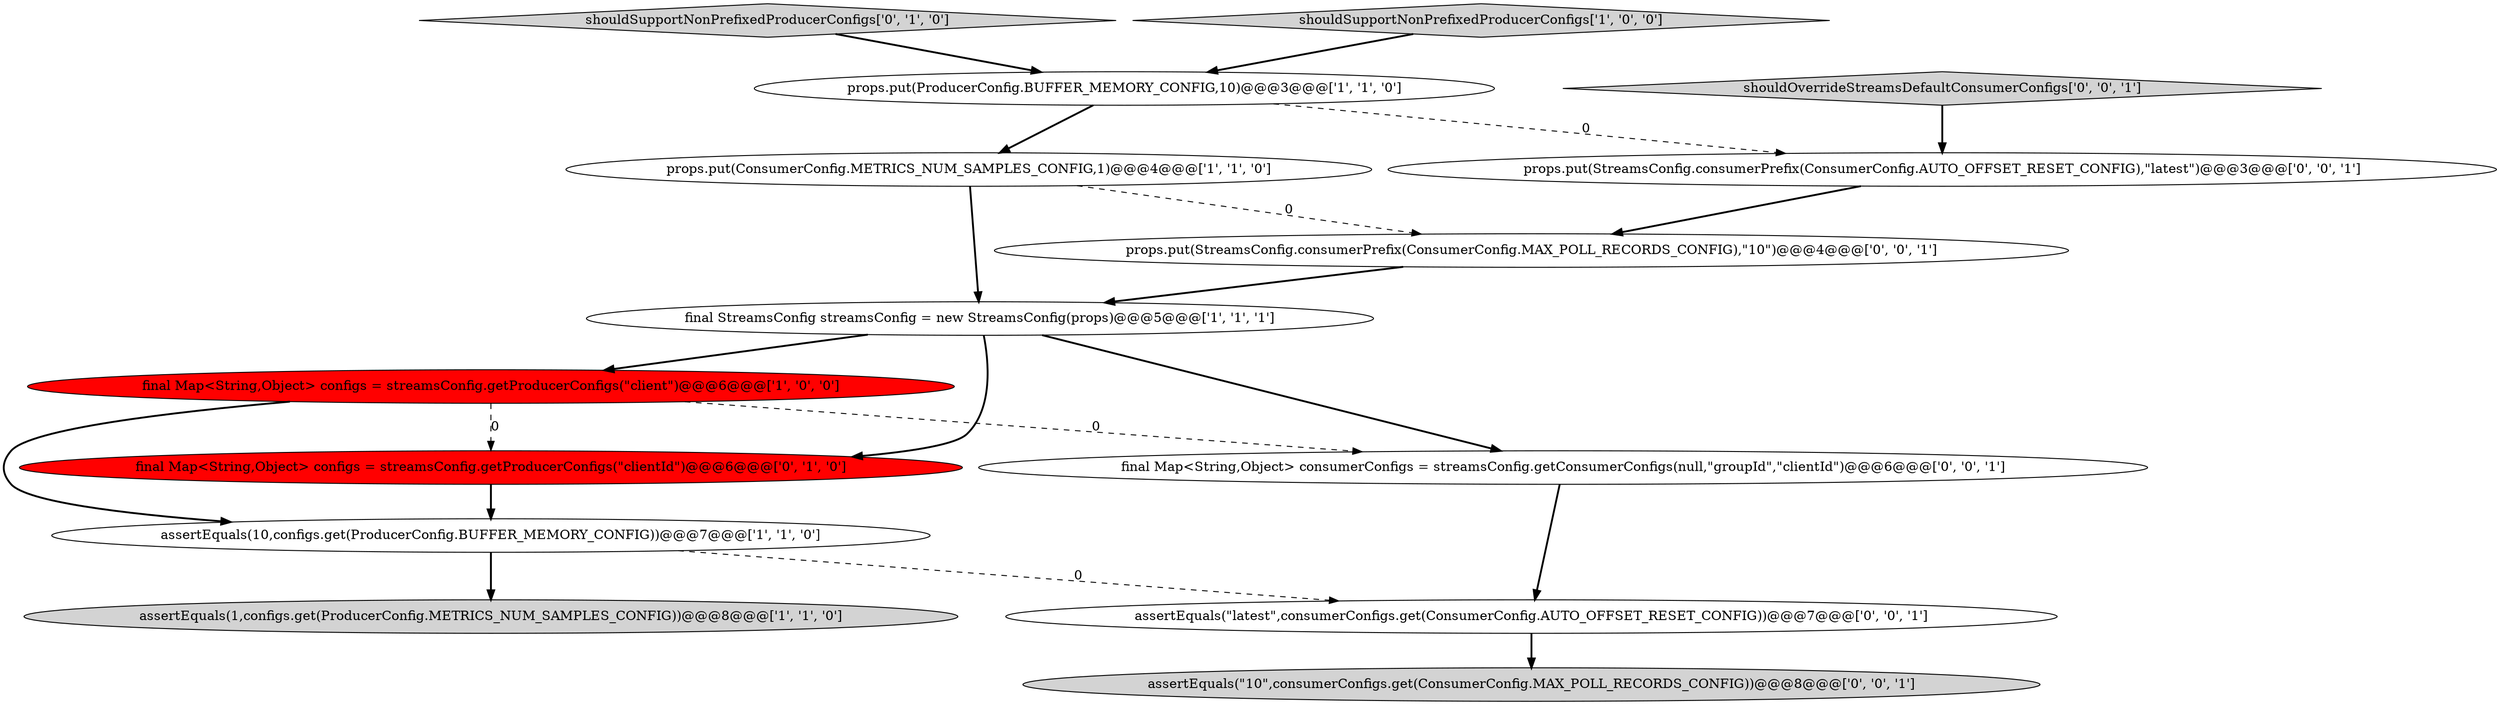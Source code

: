 digraph {
2 [style = filled, label = "props.put(ProducerConfig.BUFFER_MEMORY_CONFIG,10)@@@3@@@['1', '1', '0']", fillcolor = white, shape = ellipse image = "AAA0AAABBB1BBB"];
6 [style = filled, label = "assertEquals(1,configs.get(ProducerConfig.METRICS_NUM_SAMPLES_CONFIG))@@@8@@@['1', '1', '0']", fillcolor = lightgray, shape = ellipse image = "AAA0AAABBB1BBB"];
10 [style = filled, label = "assertEquals(\"latest\",consumerConfigs.get(ConsumerConfig.AUTO_OFFSET_RESET_CONFIG))@@@7@@@['0', '0', '1']", fillcolor = white, shape = ellipse image = "AAA0AAABBB3BBB"];
0 [style = filled, label = "props.put(ConsumerConfig.METRICS_NUM_SAMPLES_CONFIG,1)@@@4@@@['1', '1', '0']", fillcolor = white, shape = ellipse image = "AAA0AAABBB1BBB"];
3 [style = filled, label = "final Map<String,Object> configs = streamsConfig.getProducerConfigs(\"client\")@@@6@@@['1', '0', '0']", fillcolor = red, shape = ellipse image = "AAA1AAABBB1BBB"];
8 [style = filled, label = "shouldSupportNonPrefixedProducerConfigs['0', '1', '0']", fillcolor = lightgray, shape = diamond image = "AAA0AAABBB2BBB"];
1 [style = filled, label = "assertEquals(10,configs.get(ProducerConfig.BUFFER_MEMORY_CONFIG))@@@7@@@['1', '1', '0']", fillcolor = white, shape = ellipse image = "AAA0AAABBB1BBB"];
13 [style = filled, label = "shouldOverrideStreamsDefaultConsumerConfigs['0', '0', '1']", fillcolor = lightgray, shape = diamond image = "AAA0AAABBB3BBB"];
12 [style = filled, label = "assertEquals(\"10\",consumerConfigs.get(ConsumerConfig.MAX_POLL_RECORDS_CONFIG))@@@8@@@['0', '0', '1']", fillcolor = lightgray, shape = ellipse image = "AAA0AAABBB3BBB"];
5 [style = filled, label = "shouldSupportNonPrefixedProducerConfigs['1', '0', '0']", fillcolor = lightgray, shape = diamond image = "AAA0AAABBB1BBB"];
7 [style = filled, label = "final Map<String,Object> configs = streamsConfig.getProducerConfigs(\"clientId\")@@@6@@@['0', '1', '0']", fillcolor = red, shape = ellipse image = "AAA1AAABBB2BBB"];
4 [style = filled, label = "final StreamsConfig streamsConfig = new StreamsConfig(props)@@@5@@@['1', '1', '1']", fillcolor = white, shape = ellipse image = "AAA0AAABBB1BBB"];
14 [style = filled, label = "props.put(StreamsConfig.consumerPrefix(ConsumerConfig.AUTO_OFFSET_RESET_CONFIG),\"latest\")@@@3@@@['0', '0', '1']", fillcolor = white, shape = ellipse image = "AAA0AAABBB3BBB"];
9 [style = filled, label = "props.put(StreamsConfig.consumerPrefix(ConsumerConfig.MAX_POLL_RECORDS_CONFIG),\"10\")@@@4@@@['0', '0', '1']", fillcolor = white, shape = ellipse image = "AAA0AAABBB3BBB"];
11 [style = filled, label = "final Map<String,Object> consumerConfigs = streamsConfig.getConsumerConfigs(null,\"groupId\",\"clientId\")@@@6@@@['0', '0', '1']", fillcolor = white, shape = ellipse image = "AAA0AAABBB3BBB"];
4->3 [style = bold, label=""];
14->9 [style = bold, label=""];
5->2 [style = bold, label=""];
2->0 [style = bold, label=""];
1->6 [style = bold, label=""];
7->1 [style = bold, label=""];
0->9 [style = dashed, label="0"];
1->10 [style = dashed, label="0"];
2->14 [style = dashed, label="0"];
3->1 [style = bold, label=""];
8->2 [style = bold, label=""];
4->11 [style = bold, label=""];
0->4 [style = bold, label=""];
11->10 [style = bold, label=""];
10->12 [style = bold, label=""];
13->14 [style = bold, label=""];
3->7 [style = dashed, label="0"];
4->7 [style = bold, label=""];
3->11 [style = dashed, label="0"];
9->4 [style = bold, label=""];
}
